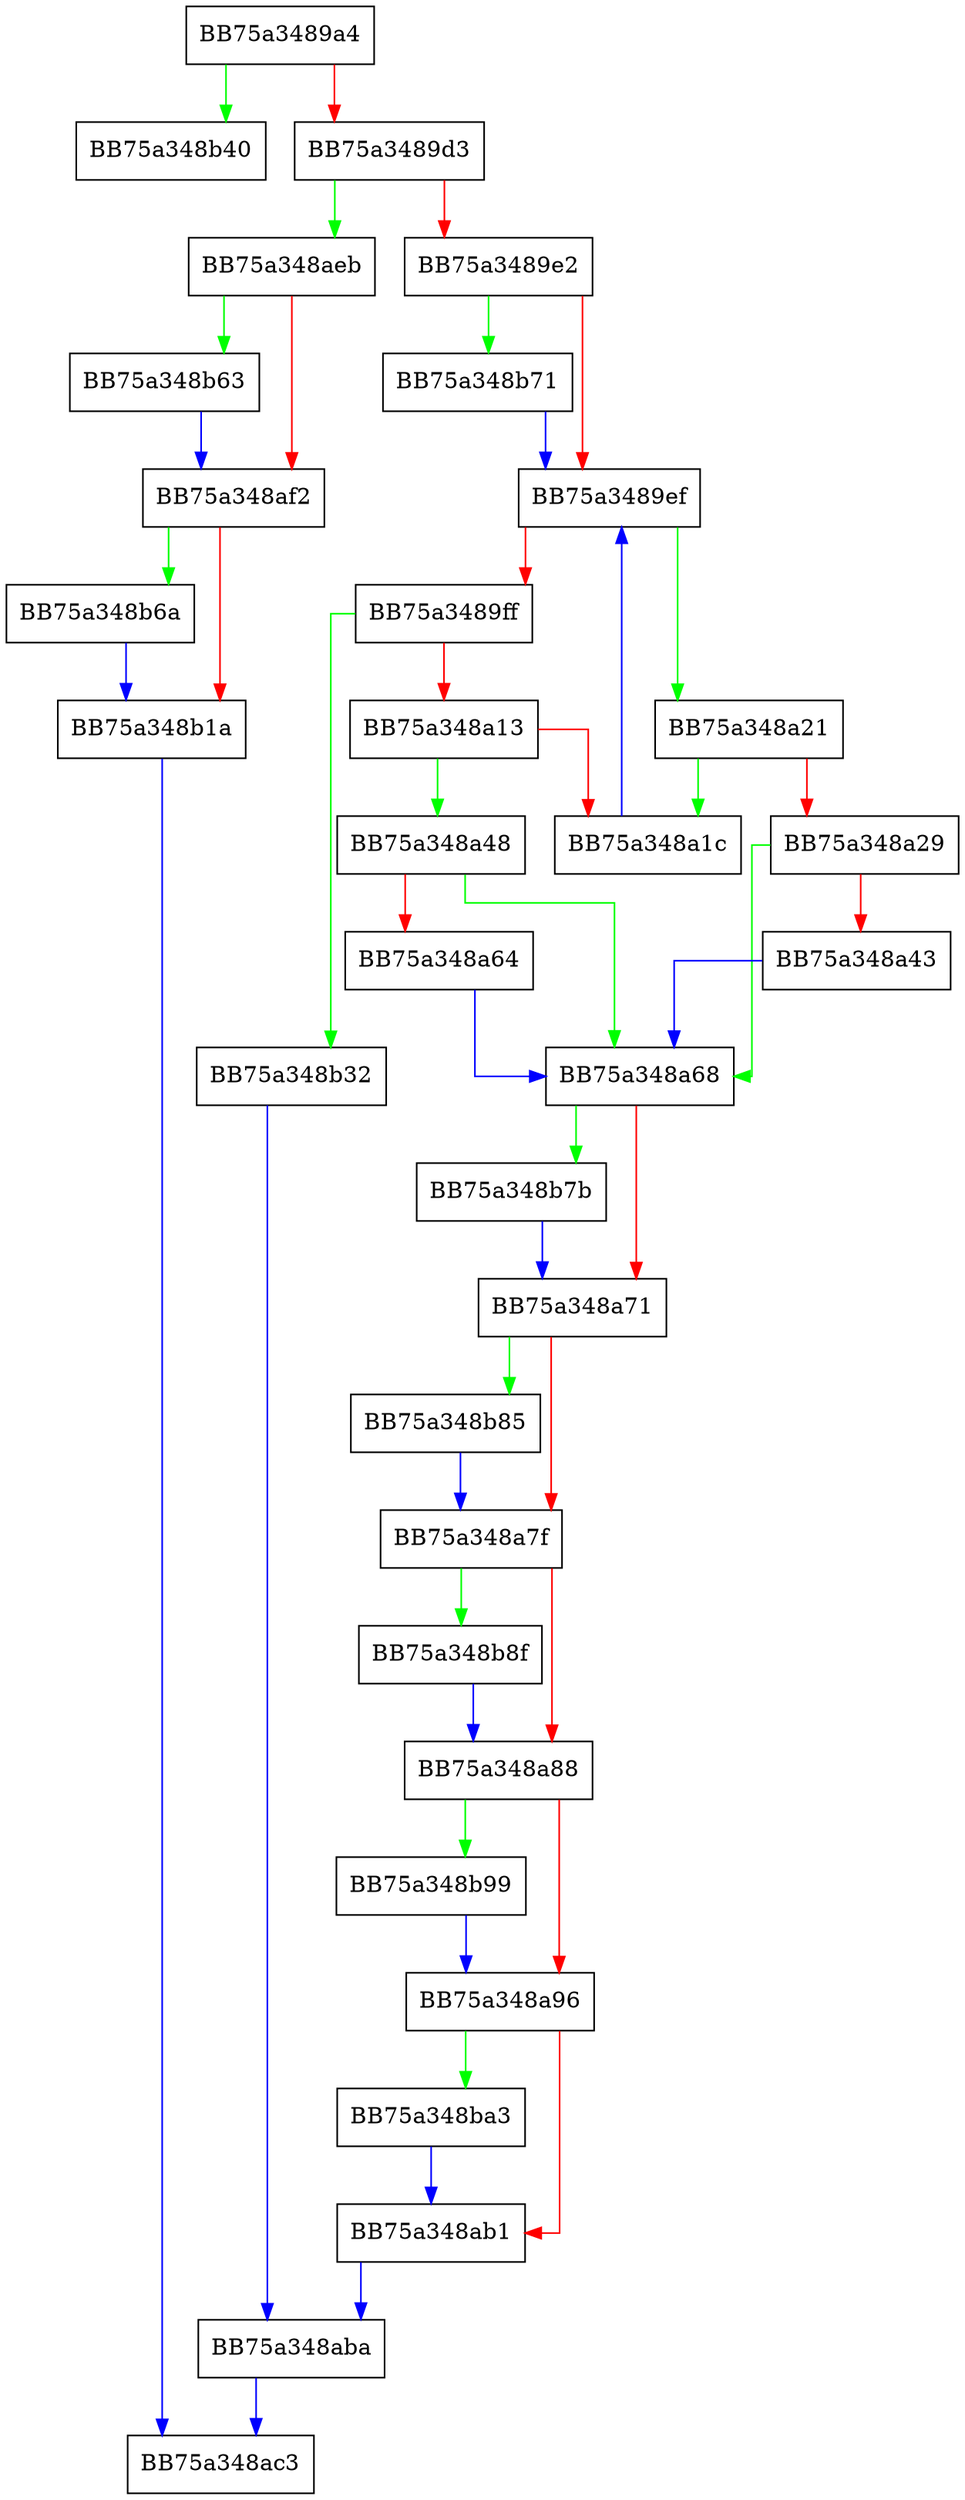 digraph insert {
  node [shape="box"];
  graph [splines=ortho];
  BB75a3489a4 -> BB75a348b40 [color="green"];
  BB75a3489a4 -> BB75a3489d3 [color="red"];
  BB75a3489d3 -> BB75a348aeb [color="green"];
  BB75a3489d3 -> BB75a3489e2 [color="red"];
  BB75a3489e2 -> BB75a348b71 [color="green"];
  BB75a3489e2 -> BB75a3489ef [color="red"];
  BB75a3489ef -> BB75a348a21 [color="green"];
  BB75a3489ef -> BB75a3489ff [color="red"];
  BB75a3489ff -> BB75a348b32 [color="green"];
  BB75a3489ff -> BB75a348a13 [color="red"];
  BB75a348a13 -> BB75a348a48 [color="green"];
  BB75a348a13 -> BB75a348a1c [color="red"];
  BB75a348a1c -> BB75a3489ef [color="blue"];
  BB75a348a21 -> BB75a348a1c [color="green"];
  BB75a348a21 -> BB75a348a29 [color="red"];
  BB75a348a29 -> BB75a348a68 [color="green"];
  BB75a348a29 -> BB75a348a43 [color="red"];
  BB75a348a43 -> BB75a348a68 [color="blue"];
  BB75a348a48 -> BB75a348a68 [color="green"];
  BB75a348a48 -> BB75a348a64 [color="red"];
  BB75a348a64 -> BB75a348a68 [color="blue"];
  BB75a348a68 -> BB75a348b7b [color="green"];
  BB75a348a68 -> BB75a348a71 [color="red"];
  BB75a348a71 -> BB75a348b85 [color="green"];
  BB75a348a71 -> BB75a348a7f [color="red"];
  BB75a348a7f -> BB75a348b8f [color="green"];
  BB75a348a7f -> BB75a348a88 [color="red"];
  BB75a348a88 -> BB75a348b99 [color="green"];
  BB75a348a88 -> BB75a348a96 [color="red"];
  BB75a348a96 -> BB75a348ba3 [color="green"];
  BB75a348a96 -> BB75a348ab1 [color="red"];
  BB75a348ab1 -> BB75a348aba [color="blue"];
  BB75a348aba -> BB75a348ac3 [color="blue"];
  BB75a348aeb -> BB75a348b63 [color="green"];
  BB75a348aeb -> BB75a348af2 [color="red"];
  BB75a348af2 -> BB75a348b6a [color="green"];
  BB75a348af2 -> BB75a348b1a [color="red"];
  BB75a348b1a -> BB75a348ac3 [color="blue"];
  BB75a348b32 -> BB75a348aba [color="blue"];
  BB75a348b63 -> BB75a348af2 [color="blue"];
  BB75a348b6a -> BB75a348b1a [color="blue"];
  BB75a348b71 -> BB75a3489ef [color="blue"];
  BB75a348b7b -> BB75a348a71 [color="blue"];
  BB75a348b85 -> BB75a348a7f [color="blue"];
  BB75a348b8f -> BB75a348a88 [color="blue"];
  BB75a348b99 -> BB75a348a96 [color="blue"];
  BB75a348ba3 -> BB75a348ab1 [color="blue"];
}